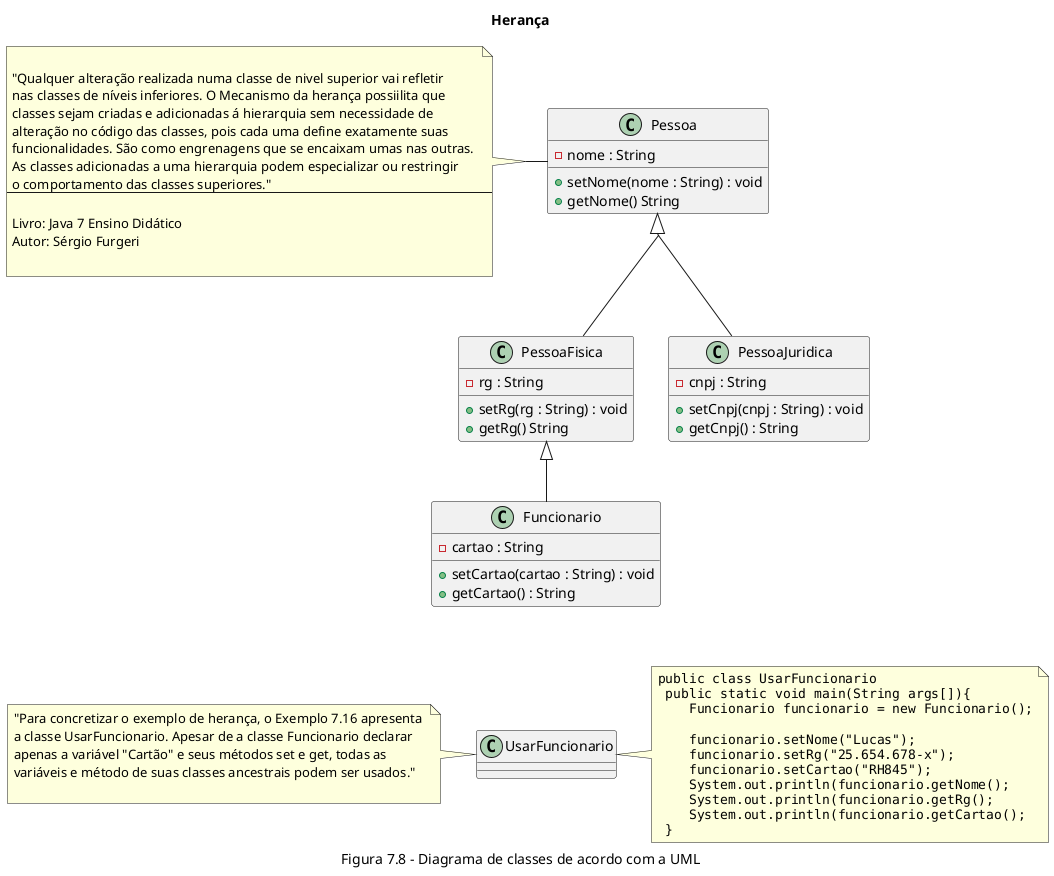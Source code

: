 @startuml

title Herança
caption Figura 7.8 - Diagrama de classes de acordo com a UML

skinparam groupInheritance 2  


class Pessoa {
    - nome : String
    + setNome(nome : String) : void
    + getNome() String
}

class PessoaFisica {
    - rg : String
    + setRg(rg : String) : void
    + getRg() String
}
class PessoaJuridica {
    - cnpj : String
    + setCnpj(cnpj : String) : void
    + getCnpj() : String
}
class Funcionario {
    - cartao : String
    + setCartao(cartao : String) : void
    + getCartao() : String
}
class UsarFuncionario 

note right of UsarFuncionario
<code>
public class UsarFuncionario
 public static void main(String args[]){
    Funcionario funcionario = new Funcionario();
    
    funcionario.setNome("Lucas");
    funcionario.setRg("25.654.678-x");
    funcionario.setCartao("RH845");
    System.out.println(funcionario.getNome();
    System.out.println(funcionario.getRg();
    System.out.println(funcionario.getCartao();
 }
</code>
endnote

note left of UsarFuncionario
"Para concretizar o exemplo de herança, o Exemplo 7.16 apresenta 
a classe UsarFuncionario. Apesar de a classe Funcionario declarar
apenas a variável "Cartão" e seus métodos set e get, todas as 
variáveis e método de suas classes ancestrais podem ser usados."

endnote
    

note left of Pessoa

"Qualquer alteração realizada numa classe de nivel superior vai refletir
nas classes de níveis inferiores. O Mecanismo da herança possiilita que 
classes sejam criadas e adicionadas á hierarquia sem necessidade de
alteração no código das classes, pois cada uma define exatamente suas 
funcionalidades. São como engrenagens que se encaixam umas nas outras. 
As classes adicionadas a uma hierarquia podem especializar ou restringir
o comportamento das classes superiores."
---

Livro: Java 7 Ensino Didático
Autor: Sérgio Furgeri

endnote

Pessoa <|-- PessoaFisica
PessoaFisica <|-- Funcionario
Pessoa <|-- PessoaJuridica
Funcionario -[hidden]- UsarFuncionario
@enduml
 